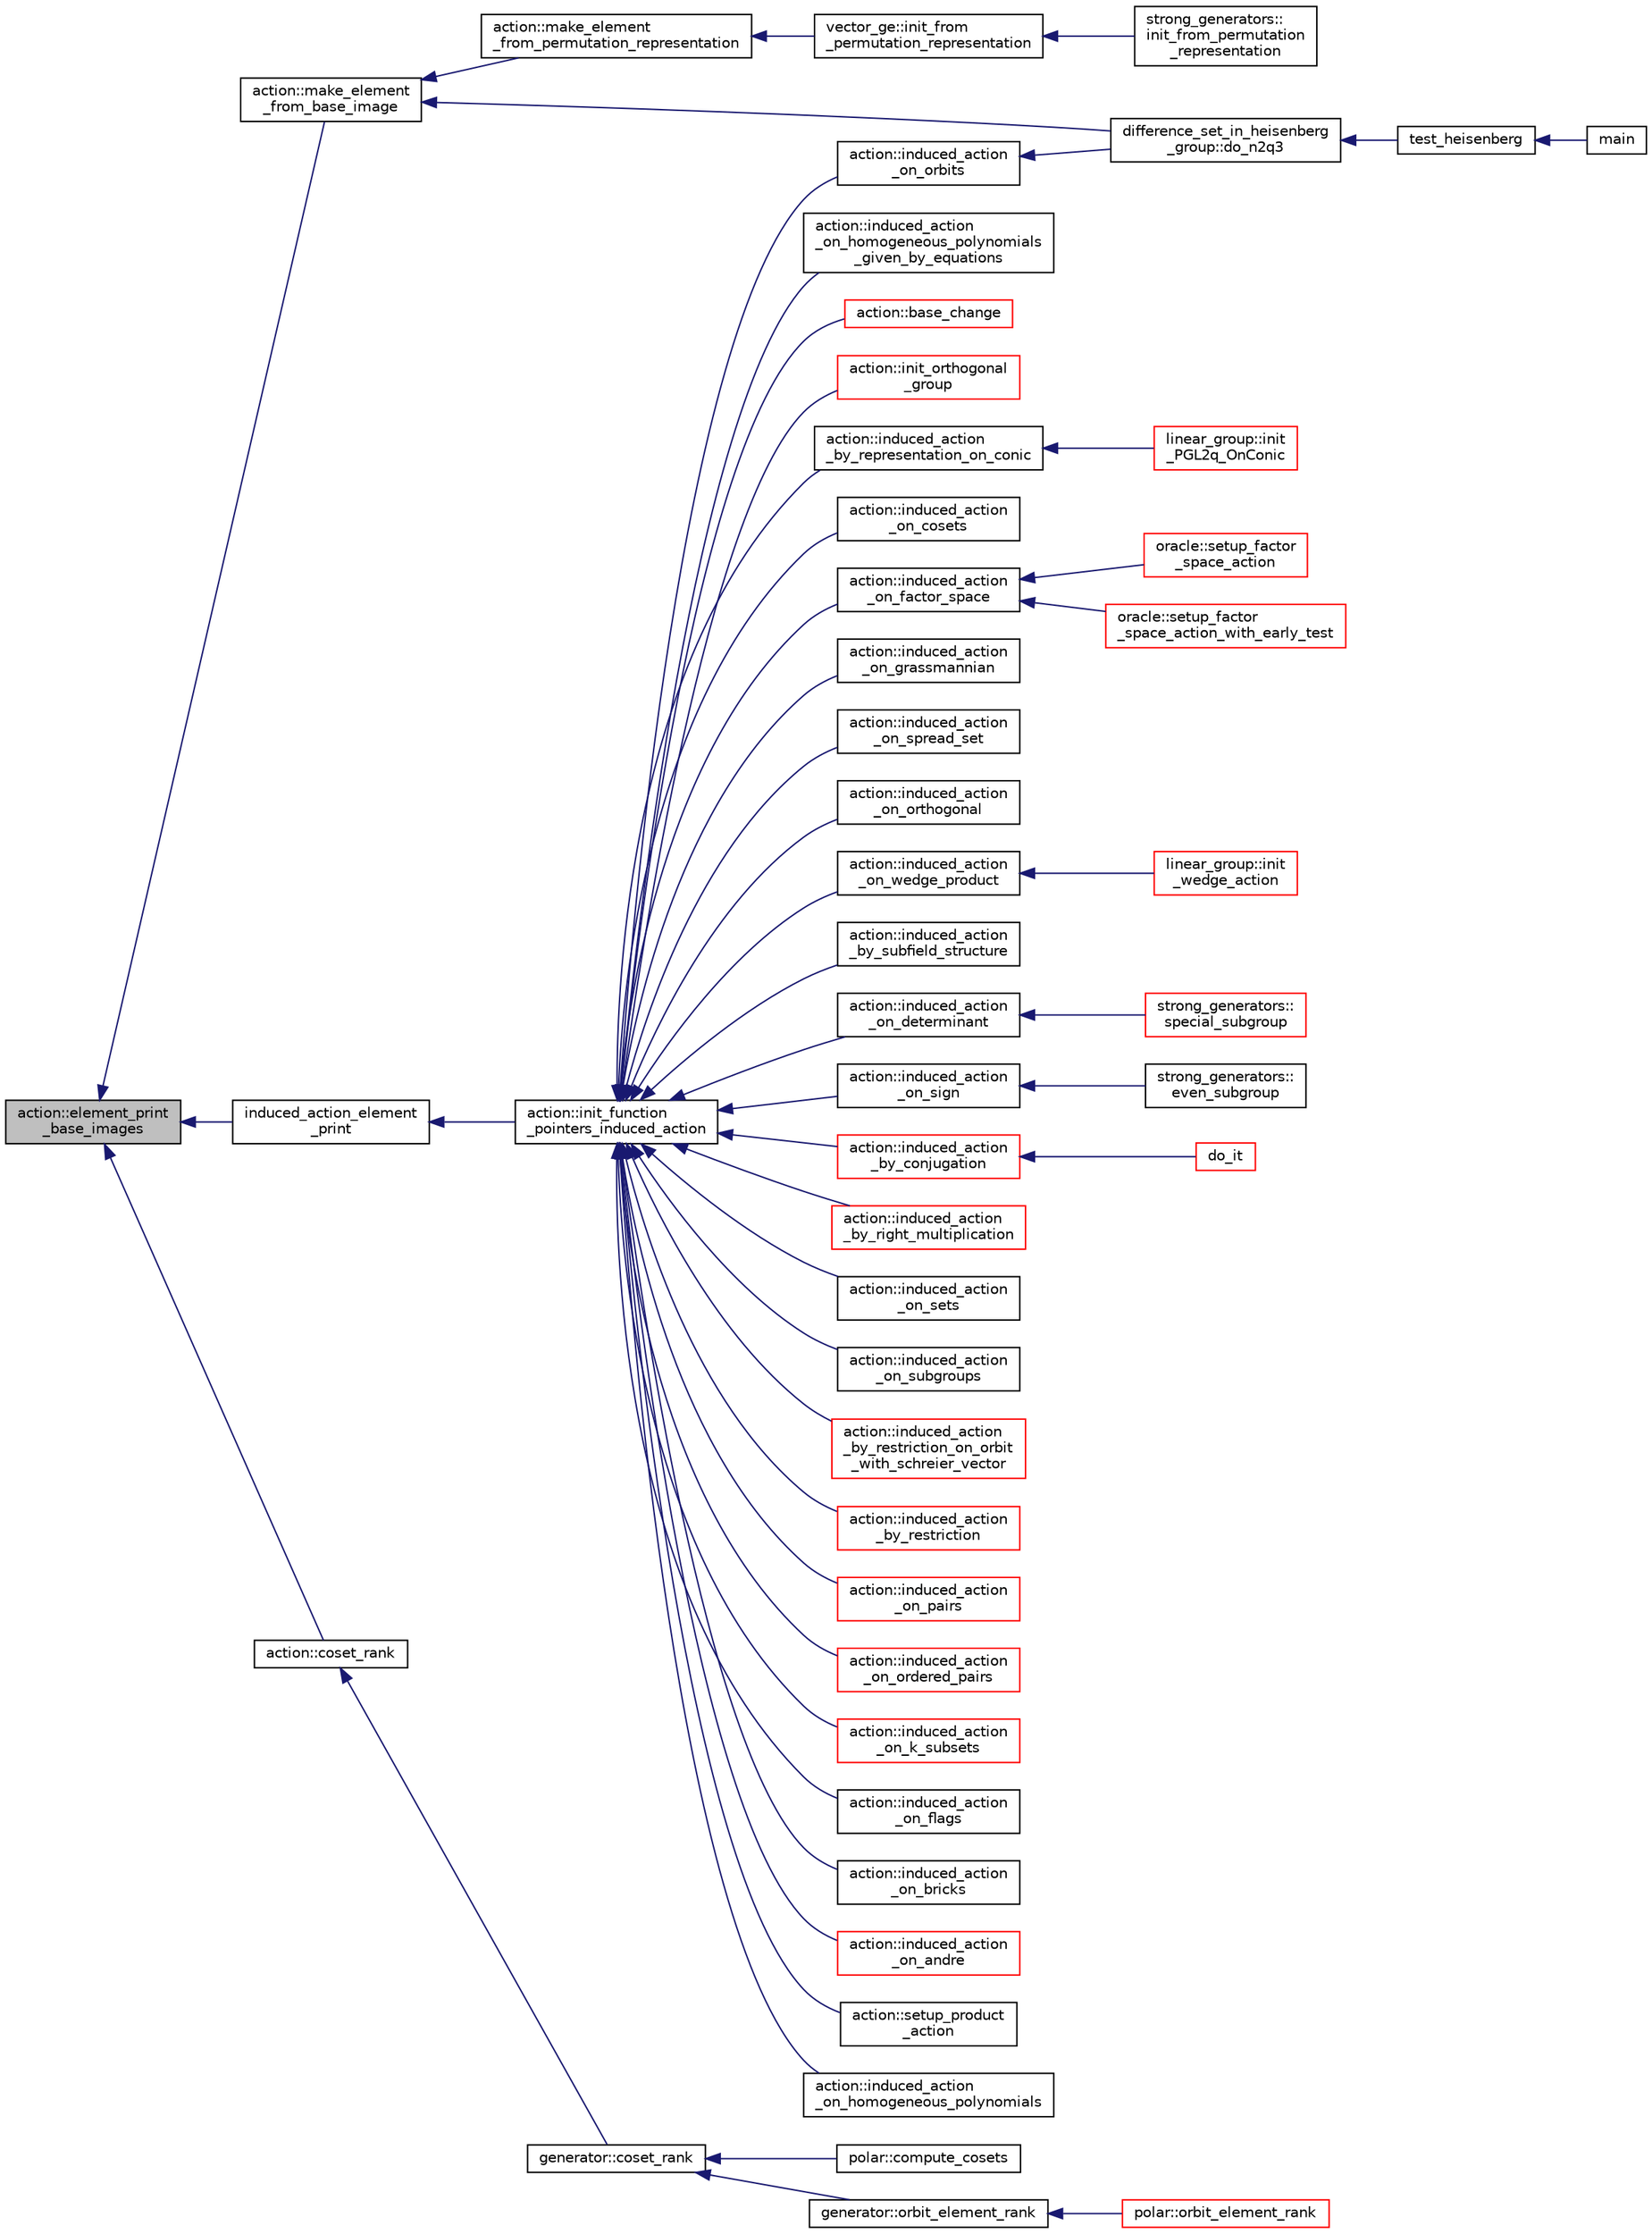 digraph "action::element_print_base_images"
{
  edge [fontname="Helvetica",fontsize="10",labelfontname="Helvetica",labelfontsize="10"];
  node [fontname="Helvetica",fontsize="10",shape=record];
  rankdir="LR";
  Node8223 [label="action::element_print\l_base_images",height=0.2,width=0.4,color="black", fillcolor="grey75", style="filled", fontcolor="black"];
  Node8223 -> Node8224 [dir="back",color="midnightblue",fontsize="10",style="solid",fontname="Helvetica"];
  Node8224 [label="action::make_element\l_from_base_image",height=0.2,width=0.4,color="black", fillcolor="white", style="filled",URL="$d2/d86/classaction.html#a6ffd69c8c90b2d1019e441615ba6c3e1"];
  Node8224 -> Node8225 [dir="back",color="midnightblue",fontsize="10",style="solid",fontname="Helvetica"];
  Node8225 [label="difference_set_in_heisenberg\l_group::do_n2q3",height=0.2,width=0.4,color="black", fillcolor="white", style="filled",URL="$de/d8a/classdifference__set__in__heisenberg__group.html#aca82ff116dd5d17cfbb311e809b6d023"];
  Node8225 -> Node8226 [dir="back",color="midnightblue",fontsize="10",style="solid",fontname="Helvetica"];
  Node8226 [label="test_heisenberg",height=0.2,width=0.4,color="black", fillcolor="white", style="filled",URL="$d7/db9/tao_8_c.html#a87d0c5c3b1f228ddbc4f326d3b662c24"];
  Node8226 -> Node8227 [dir="back",color="midnightblue",fontsize="10",style="solid",fontname="Helvetica"];
  Node8227 [label="main",height=0.2,width=0.4,color="black", fillcolor="white", style="filled",URL="$d7/db9/tao_8_c.html#a3c04138a5bfe5d72780bb7e82a18e627"];
  Node8224 -> Node8228 [dir="back",color="midnightblue",fontsize="10",style="solid",fontname="Helvetica"];
  Node8228 [label="action::make_element\l_from_permutation_representation",height=0.2,width=0.4,color="black", fillcolor="white", style="filled",URL="$d2/d86/classaction.html#a949f7580f3b1263d7a73fe388c97afd2"];
  Node8228 -> Node8229 [dir="back",color="midnightblue",fontsize="10",style="solid",fontname="Helvetica"];
  Node8229 [label="vector_ge::init_from\l_permutation_representation",height=0.2,width=0.4,color="black", fillcolor="white", style="filled",URL="$d4/d6e/classvector__ge.html#a27fafaa0f2f225fe11281d401b8a8239"];
  Node8229 -> Node8230 [dir="back",color="midnightblue",fontsize="10",style="solid",fontname="Helvetica"];
  Node8230 [label="strong_generators::\linit_from_permutation\l_representation",height=0.2,width=0.4,color="black", fillcolor="white", style="filled",URL="$dc/d09/classstrong__generators.html#a709dd6fd8aed3f80b1f9873753132bc4"];
  Node8223 -> Node8231 [dir="back",color="midnightblue",fontsize="10",style="solid",fontname="Helvetica"];
  Node8231 [label="action::coset_rank",height=0.2,width=0.4,color="black", fillcolor="white", style="filled",URL="$d2/d86/classaction.html#a5757c5b9562366be88526cc943c015e0"];
  Node8231 -> Node8232 [dir="back",color="midnightblue",fontsize="10",style="solid",fontname="Helvetica"];
  Node8232 [label="generator::coset_rank",height=0.2,width=0.4,color="black", fillcolor="white", style="filled",URL="$d7/d73/classgenerator.html#aee00240c0ae71885dd9d23b5423c56d9"];
  Node8232 -> Node8233 [dir="back",color="midnightblue",fontsize="10",style="solid",fontname="Helvetica"];
  Node8233 [label="polar::compute_cosets",height=0.2,width=0.4,color="black", fillcolor="white", style="filled",URL="$da/d1c/classpolar.html#a1fae83636607982bad299fd84380fc40"];
  Node8232 -> Node8234 [dir="back",color="midnightblue",fontsize="10",style="solid",fontname="Helvetica"];
  Node8234 [label="generator::orbit_element_rank",height=0.2,width=0.4,color="black", fillcolor="white", style="filled",URL="$d7/d73/classgenerator.html#a98e10a923dffa737fdb6ebc703d53fae"];
  Node8234 -> Node8235 [dir="back",color="midnightblue",fontsize="10",style="solid",fontname="Helvetica"];
  Node8235 [label="polar::orbit_element_rank",height=0.2,width=0.4,color="red", fillcolor="white", style="filled",URL="$da/d1c/classpolar.html#a70551ff23175b280b66bce27fe200275"];
  Node8223 -> Node8237 [dir="back",color="midnightblue",fontsize="10",style="solid",fontname="Helvetica"];
  Node8237 [label="induced_action_element\l_print",height=0.2,width=0.4,color="black", fillcolor="white", style="filled",URL="$d3/d27/interface_8_c.html#a670952bd230bf34b82f276deab684d23"];
  Node8237 -> Node8238 [dir="back",color="midnightblue",fontsize="10",style="solid",fontname="Helvetica"];
  Node8238 [label="action::init_function\l_pointers_induced_action",height=0.2,width=0.4,color="black", fillcolor="white", style="filled",URL="$d2/d86/classaction.html#a3b9287d084b24f7a3b9532a7589c58de"];
  Node8238 -> Node8239 [dir="back",color="midnightblue",fontsize="10",style="solid",fontname="Helvetica"];
  Node8239 [label="action::induced_action\l_by_representation_on_conic",height=0.2,width=0.4,color="black", fillcolor="white", style="filled",URL="$d2/d86/classaction.html#a228538e3f07bc186db8eb5da8b90f617"];
  Node8239 -> Node8240 [dir="back",color="midnightblue",fontsize="10",style="solid",fontname="Helvetica"];
  Node8240 [label="linear_group::init\l_PGL2q_OnConic",height=0.2,width=0.4,color="red", fillcolor="white", style="filled",URL="$df/d5a/classlinear__group.html#a84c4d6e1849da4c6f8f096a1af2a8270"];
  Node8238 -> Node8247 [dir="back",color="midnightblue",fontsize="10",style="solid",fontname="Helvetica"];
  Node8247 [label="action::induced_action\l_on_cosets",height=0.2,width=0.4,color="black", fillcolor="white", style="filled",URL="$d2/d86/classaction.html#acbdff5ffed42af6a01f07dffb2787237"];
  Node8238 -> Node8248 [dir="back",color="midnightblue",fontsize="10",style="solid",fontname="Helvetica"];
  Node8248 [label="action::induced_action\l_on_factor_space",height=0.2,width=0.4,color="black", fillcolor="white", style="filled",URL="$d2/d86/classaction.html#af501ff2aa74fb6049bee5c01cd8b909b"];
  Node8248 -> Node8249 [dir="back",color="midnightblue",fontsize="10",style="solid",fontname="Helvetica"];
  Node8249 [label="oracle::setup_factor\l_space_action_with_early_test",height=0.2,width=0.4,color="red", fillcolor="white", style="filled",URL="$d7/da7/classoracle.html#a7c26a85886666829e9727df91d2f01ad"];
  Node8248 -> Node8329 [dir="back",color="midnightblue",fontsize="10",style="solid",fontname="Helvetica"];
  Node8329 [label="oracle::setup_factor\l_space_action",height=0.2,width=0.4,color="red", fillcolor="white", style="filled",URL="$d7/da7/classoracle.html#a181e076f112ba1f32f5fb4e8abebdb18"];
  Node8238 -> Node8330 [dir="back",color="midnightblue",fontsize="10",style="solid",fontname="Helvetica"];
  Node8330 [label="action::induced_action\l_on_grassmannian",height=0.2,width=0.4,color="black", fillcolor="white", style="filled",URL="$d2/d86/classaction.html#a295b730ecc0b0bf30f714094fef956ea"];
  Node8238 -> Node8331 [dir="back",color="midnightblue",fontsize="10",style="solid",fontname="Helvetica"];
  Node8331 [label="action::induced_action\l_on_spread_set",height=0.2,width=0.4,color="black", fillcolor="white", style="filled",URL="$d2/d86/classaction.html#a7c5839c650592f083dc850d81ed05a5b"];
  Node8238 -> Node8332 [dir="back",color="midnightblue",fontsize="10",style="solid",fontname="Helvetica"];
  Node8332 [label="action::induced_action\l_on_orthogonal",height=0.2,width=0.4,color="black", fillcolor="white", style="filled",URL="$d2/d86/classaction.html#a4f191cee643a81d7f18a4d729084e945"];
  Node8238 -> Node8333 [dir="back",color="midnightblue",fontsize="10",style="solid",fontname="Helvetica"];
  Node8333 [label="action::induced_action\l_on_wedge_product",height=0.2,width=0.4,color="black", fillcolor="white", style="filled",URL="$d2/d86/classaction.html#af13a5da25b8e8597ab695edff222fb6a"];
  Node8333 -> Node8334 [dir="back",color="midnightblue",fontsize="10",style="solid",fontname="Helvetica"];
  Node8334 [label="linear_group::init\l_wedge_action",height=0.2,width=0.4,color="red", fillcolor="white", style="filled",URL="$df/d5a/classlinear__group.html#a16a8a2a5fdc535f2263210ca7943119e"];
  Node8238 -> Node8335 [dir="back",color="midnightblue",fontsize="10",style="solid",fontname="Helvetica"];
  Node8335 [label="action::induced_action\l_by_subfield_structure",height=0.2,width=0.4,color="black", fillcolor="white", style="filled",URL="$d2/d86/classaction.html#add42951bdab176ceed6cc4af05dfa948"];
  Node8238 -> Node8336 [dir="back",color="midnightblue",fontsize="10",style="solid",fontname="Helvetica"];
  Node8336 [label="action::induced_action\l_on_determinant",height=0.2,width=0.4,color="black", fillcolor="white", style="filled",URL="$d2/d86/classaction.html#aa6b9d3c2ded2cae185ee31f2200ad0b5"];
  Node8336 -> Node8337 [dir="back",color="midnightblue",fontsize="10",style="solid",fontname="Helvetica"];
  Node8337 [label="strong_generators::\lspecial_subgroup",height=0.2,width=0.4,color="red", fillcolor="white", style="filled",URL="$dc/d09/classstrong__generators.html#a78e9e4d012bb440194e2874c40ca9e29"];
  Node8238 -> Node8339 [dir="back",color="midnightblue",fontsize="10",style="solid",fontname="Helvetica"];
  Node8339 [label="action::induced_action\l_on_sign",height=0.2,width=0.4,color="black", fillcolor="white", style="filled",URL="$d2/d86/classaction.html#ab17b07971b94eae7c5efa21b33f643f1"];
  Node8339 -> Node8340 [dir="back",color="midnightblue",fontsize="10",style="solid",fontname="Helvetica"];
  Node8340 [label="strong_generators::\leven_subgroup",height=0.2,width=0.4,color="black", fillcolor="white", style="filled",URL="$dc/d09/classstrong__generators.html#a8c1a171968f012ec245b0487a6af66e0"];
  Node8238 -> Node8341 [dir="back",color="midnightblue",fontsize="10",style="solid",fontname="Helvetica"];
  Node8341 [label="action::induced_action\l_by_conjugation",height=0.2,width=0.4,color="red", fillcolor="white", style="filled",URL="$d2/d86/classaction.html#a45fb7703c6acac791acdcde339d21cc2"];
  Node8341 -> Node8342 [dir="back",color="midnightblue",fontsize="10",style="solid",fontname="Helvetica"];
  Node8342 [label="do_it",height=0.2,width=0.4,color="red", fillcolor="white", style="filled",URL="$da/da3/burnside_8_c.html#a6a1ed4d46bdb13e56112f47f0565c25b"];
  Node8238 -> Node8349 [dir="back",color="midnightblue",fontsize="10",style="solid",fontname="Helvetica"];
  Node8349 [label="action::induced_action\l_by_right_multiplication",height=0.2,width=0.4,color="red", fillcolor="white", style="filled",URL="$d2/d86/classaction.html#aafa2818d9d98046507e2754938be0c04"];
  Node8238 -> Node8352 [dir="back",color="midnightblue",fontsize="10",style="solid",fontname="Helvetica"];
  Node8352 [label="action::induced_action\l_on_sets",height=0.2,width=0.4,color="black", fillcolor="white", style="filled",URL="$d2/d86/classaction.html#a09639acee6b88644c103b17050cc32f1"];
  Node8238 -> Node8353 [dir="back",color="midnightblue",fontsize="10",style="solid",fontname="Helvetica"];
  Node8353 [label="action::induced_action\l_on_subgroups",height=0.2,width=0.4,color="black", fillcolor="white", style="filled",URL="$d2/d86/classaction.html#ad0de7ea45a2a73c1b8e0f52ee3ce4610"];
  Node8238 -> Node8354 [dir="back",color="midnightblue",fontsize="10",style="solid",fontname="Helvetica"];
  Node8354 [label="action::induced_action\l_by_restriction_on_orbit\l_with_schreier_vector",height=0.2,width=0.4,color="red", fillcolor="white", style="filled",URL="$d2/d86/classaction.html#ad3ddab72625d9bebe7ac8eaef488cf4c"];
  Node8238 -> Node8356 [dir="back",color="midnightblue",fontsize="10",style="solid",fontname="Helvetica"];
  Node8356 [label="action::induced_action\l_by_restriction",height=0.2,width=0.4,color="red", fillcolor="white", style="filled",URL="$d2/d86/classaction.html#a37c21f74a97c921d882a308370c06357"];
  Node8238 -> Node8396 [dir="back",color="midnightblue",fontsize="10",style="solid",fontname="Helvetica"];
  Node8396 [label="action::induced_action\l_on_pairs",height=0.2,width=0.4,color="red", fillcolor="white", style="filled",URL="$d2/d86/classaction.html#a4b01c7b3cc749218e9dbd84b9fed90b3"];
  Node8238 -> Node8398 [dir="back",color="midnightblue",fontsize="10",style="solid",fontname="Helvetica"];
  Node8398 [label="action::induced_action\l_on_ordered_pairs",height=0.2,width=0.4,color="red", fillcolor="white", style="filled",URL="$d2/d86/classaction.html#ad290e0cc115881e0b9ddab7f7071975e"];
  Node8238 -> Node8399 [dir="back",color="midnightblue",fontsize="10",style="solid",fontname="Helvetica"];
  Node8399 [label="action::induced_action\l_on_k_subsets",height=0.2,width=0.4,color="red", fillcolor="white", style="filled",URL="$d2/d86/classaction.html#a2eb6058853cffc4c099099e07ecbe612"];
  Node8238 -> Node8401 [dir="back",color="midnightblue",fontsize="10",style="solid",fontname="Helvetica"];
  Node8401 [label="action::induced_action\l_on_orbits",height=0.2,width=0.4,color="black", fillcolor="white", style="filled",URL="$d2/d86/classaction.html#a875913e4919877fe3dcae039ce44d7d8"];
  Node8401 -> Node8225 [dir="back",color="midnightblue",fontsize="10",style="solid",fontname="Helvetica"];
  Node8238 -> Node8402 [dir="back",color="midnightblue",fontsize="10",style="solid",fontname="Helvetica"];
  Node8402 [label="action::induced_action\l_on_flags",height=0.2,width=0.4,color="black", fillcolor="white", style="filled",URL="$d2/d86/classaction.html#afb1ac2fda2a79462e38c133330982341"];
  Node8238 -> Node8403 [dir="back",color="midnightblue",fontsize="10",style="solid",fontname="Helvetica"];
  Node8403 [label="action::induced_action\l_on_bricks",height=0.2,width=0.4,color="black", fillcolor="white", style="filled",URL="$d2/d86/classaction.html#a71c71472fda2eefb125cd852d5feb306"];
  Node8238 -> Node8404 [dir="back",color="midnightblue",fontsize="10",style="solid",fontname="Helvetica"];
  Node8404 [label="action::induced_action\l_on_andre",height=0.2,width=0.4,color="red", fillcolor="white", style="filled",URL="$d2/d86/classaction.html#a917efe5d7ae49b86dbf397540939fea4"];
  Node8238 -> Node8406 [dir="back",color="midnightblue",fontsize="10",style="solid",fontname="Helvetica"];
  Node8406 [label="action::setup_product\l_action",height=0.2,width=0.4,color="black", fillcolor="white", style="filled",URL="$d2/d86/classaction.html#a35c717fb546189c007a89bb7b133e2f6"];
  Node8238 -> Node8407 [dir="back",color="midnightblue",fontsize="10",style="solid",fontname="Helvetica"];
  Node8407 [label="action::induced_action\l_on_homogeneous_polynomials",height=0.2,width=0.4,color="black", fillcolor="white", style="filled",URL="$d2/d86/classaction.html#acafe8fb1e63926ce35338a292b621f8a"];
  Node8238 -> Node8408 [dir="back",color="midnightblue",fontsize="10",style="solid",fontname="Helvetica"];
  Node8408 [label="action::induced_action\l_on_homogeneous_polynomials\l_given_by_equations",height=0.2,width=0.4,color="black", fillcolor="white", style="filled",URL="$d2/d86/classaction.html#a8f8df8dabfaa711297c20d44a2c1946a"];
  Node8238 -> Node8409 [dir="back",color="midnightblue",fontsize="10",style="solid",fontname="Helvetica"];
  Node8409 [label="action::base_change",height=0.2,width=0.4,color="red", fillcolor="white", style="filled",URL="$d2/d86/classaction.html#a1cab1a81da804692affaf9b7060c90f6"];
  Node8238 -> Node8431 [dir="back",color="midnightblue",fontsize="10",style="solid",fontname="Helvetica"];
  Node8431 [label="action::init_orthogonal\l_group",height=0.2,width=0.4,color="red", fillcolor="white", style="filled",URL="$d2/d86/classaction.html#a2cfe124956ed67d8b7a927bb44847cc2"];
}
